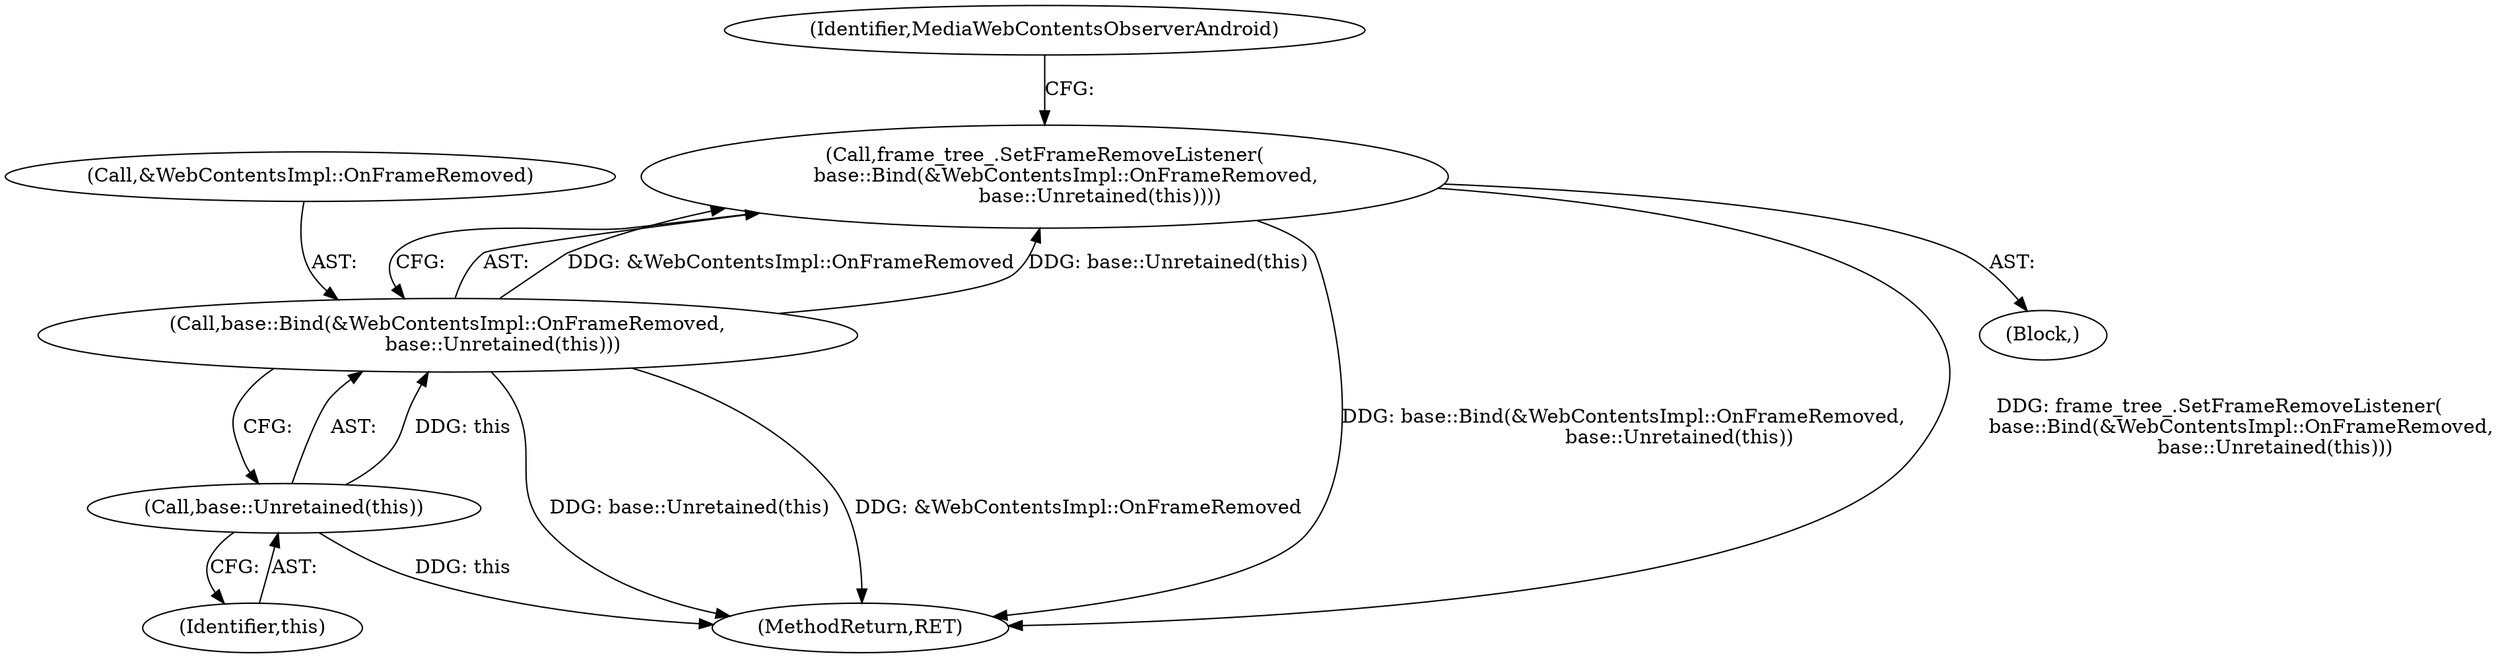 digraph "0_Chrome_75ca8ffd7bd7c58ace1144df05e1307d8d707662_1@API" {
"1000103" [label="(Call,frame_tree_.SetFrameRemoveListener(\n       base::Bind(&WebContentsImpl::OnFrameRemoved,\n                  base::Unretained(this))))"];
"1000104" [label="(Call,base::Bind(&WebContentsImpl::OnFrameRemoved,\n                  base::Unretained(this)))"];
"1000107" [label="(Call,base::Unretained(this))"];
"1000118" [label="(MethodReturn,RET)"];
"1000102" [label="(Block,)"];
"1000107" [label="(Call,base::Unretained(this))"];
"1000108" [label="(Identifier,this)"];
"1000105" [label="(Call,&WebContentsImpl::OnFrameRemoved)"];
"1000104" [label="(Call,base::Bind(&WebContentsImpl::OnFrameRemoved,\n                  base::Unretained(this)))"];
"1000103" [label="(Call,frame_tree_.SetFrameRemoveListener(\n       base::Bind(&WebContentsImpl::OnFrameRemoved,\n                  base::Unretained(this))))"];
"1000111" [label="(Identifier,MediaWebContentsObserverAndroid)"];
"1000103" -> "1000102"  [label="AST: "];
"1000103" -> "1000104"  [label="CFG: "];
"1000104" -> "1000103"  [label="AST: "];
"1000111" -> "1000103"  [label="CFG: "];
"1000103" -> "1000118"  [label="DDG: base::Bind(&WebContentsImpl::OnFrameRemoved,\n                  base::Unretained(this))"];
"1000103" -> "1000118"  [label="DDG: frame_tree_.SetFrameRemoveListener(\n       base::Bind(&WebContentsImpl::OnFrameRemoved,\n                  base::Unretained(this)))"];
"1000104" -> "1000103"  [label="DDG: &WebContentsImpl::OnFrameRemoved"];
"1000104" -> "1000103"  [label="DDG: base::Unretained(this)"];
"1000104" -> "1000107"  [label="CFG: "];
"1000105" -> "1000104"  [label="AST: "];
"1000107" -> "1000104"  [label="AST: "];
"1000104" -> "1000118"  [label="DDG: base::Unretained(this)"];
"1000104" -> "1000118"  [label="DDG: &WebContentsImpl::OnFrameRemoved"];
"1000107" -> "1000104"  [label="DDG: this"];
"1000107" -> "1000108"  [label="CFG: "];
"1000108" -> "1000107"  [label="AST: "];
"1000107" -> "1000118"  [label="DDG: this"];
}
